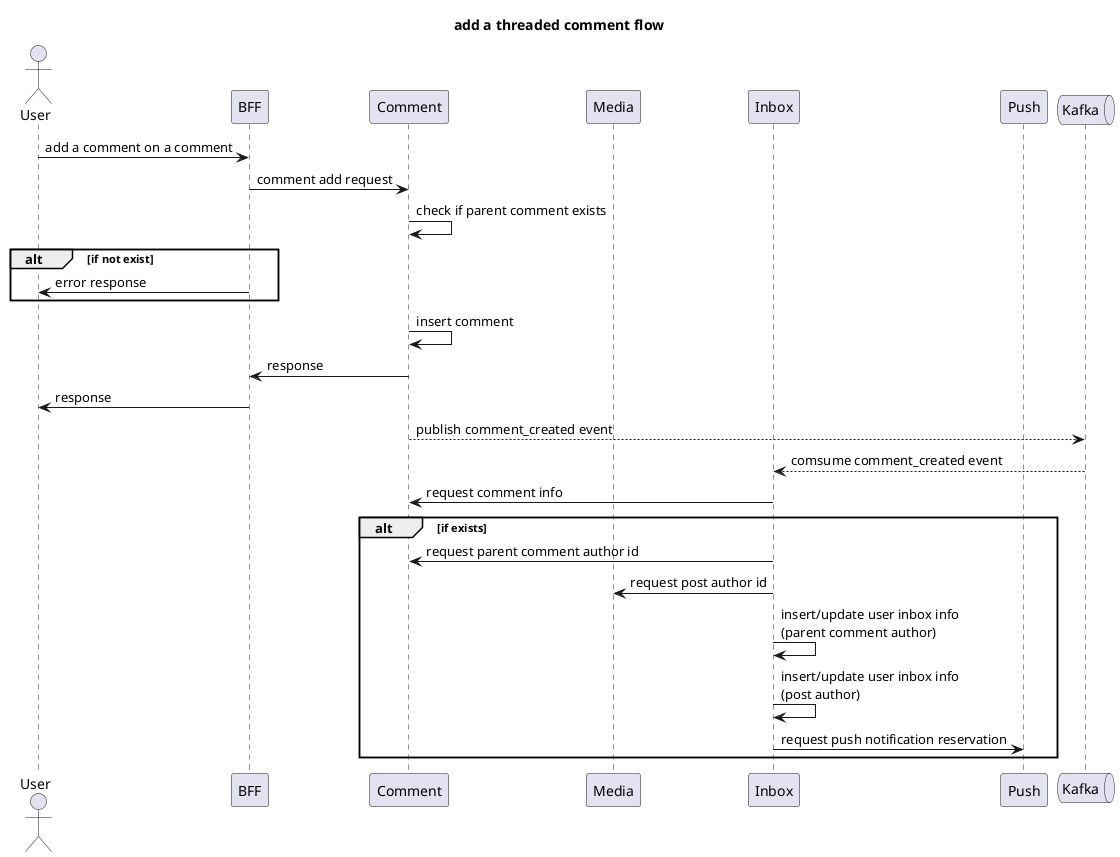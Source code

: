 @startuml
title "add a threaded comment flow"

actor User as user
participant BFF as bff
participant Comment as comment
participant Media as media
participant Inbox as inbox
participant Push as push
queue Kafka as kafka

user -> bff: add a comment on a comment
bff -> comment: comment add request
comment -> comment: check if parent comment exists
alt if not exist
user <- bff: error response
end
comment -> comment: insert comment
bff <- comment: response
user <- bff: response
comment --> kafka: publish comment_created event
kafka --> inbox: comsume comment_created event
inbox -> comment: request comment info
alt if exists
inbox -> comment: request parent comment author id
inbox -> media: request post author id
inbox -> inbox: insert/update user inbox info\n(parent comment author)
inbox -> inbox: insert/update user inbox info\n(post author)
inbox -> push: request push notification reservation
end
@enduml
